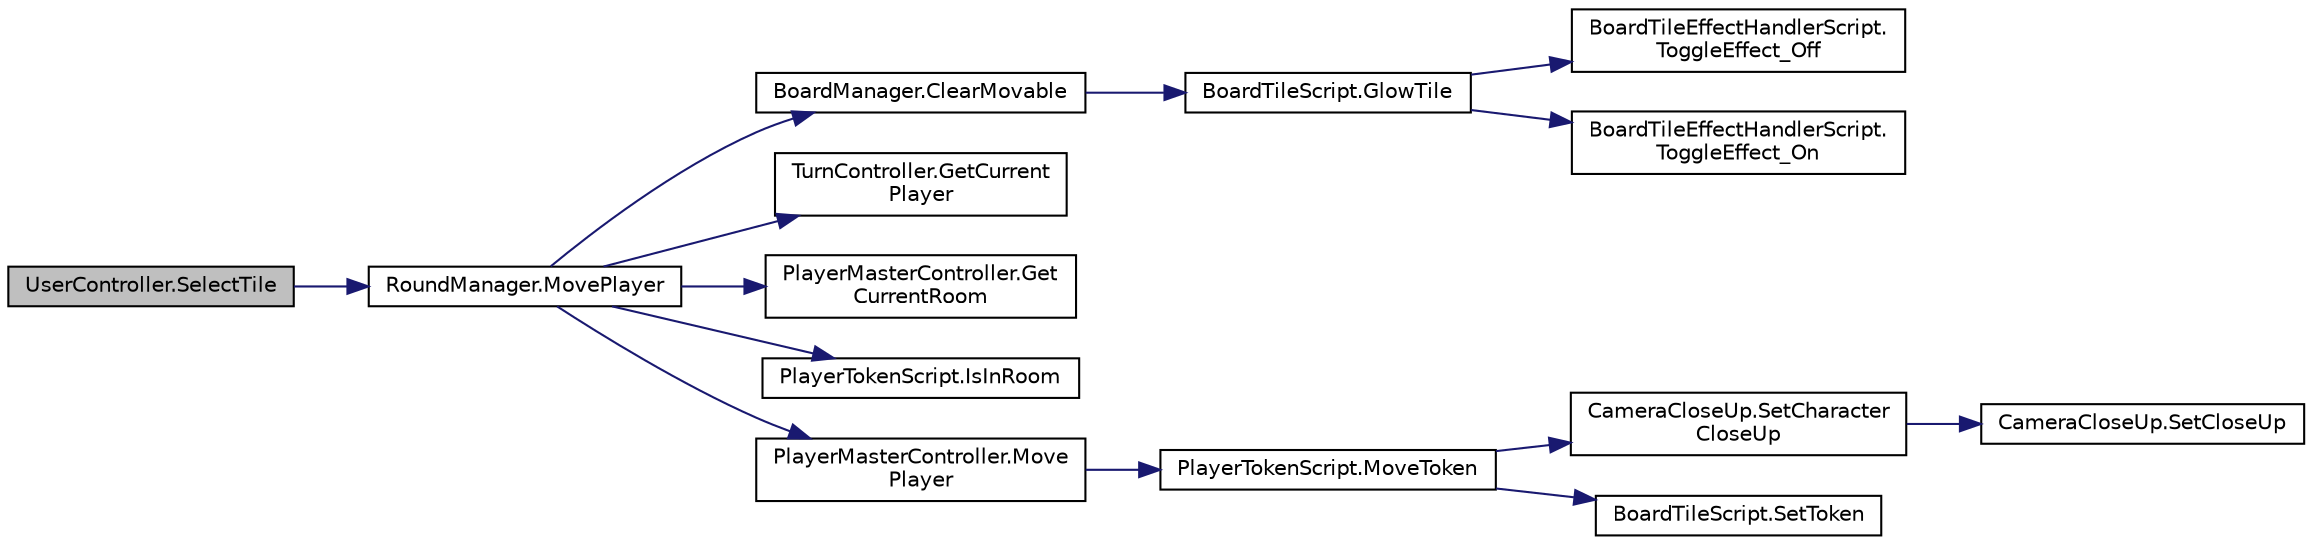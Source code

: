 digraph "UserController.SelectTile"
{
 // LATEX_PDF_SIZE
  edge [fontname="Helvetica",fontsize="10",labelfontname="Helvetica",labelfontsize="10"];
  node [fontname="Helvetica",fontsize="10",shape=record];
  rankdir="LR";
  Node1 [label="UserController.SelectTile",height=0.2,width=0.4,color="black", fillcolor="grey75", style="filled", fontcolor="black",tooltip=" "];
  Node1 -> Node2 [color="midnightblue",fontsize="10",style="solid"];
  Node2 [label="RoundManager.MovePlayer",height=0.2,width=0.4,color="black", fillcolor="white", style="filled",URL="$class_round_manager.html#adfd4f66436e06c12a25c9236b629f369",tooltip="moving the current player to the selected tile"];
  Node2 -> Node3 [color="midnightblue",fontsize="10",style="solid"];
  Node3 [label="BoardManager.ClearMovable",height=0.2,width=0.4,color="black", fillcolor="white", style="filled",URL="$class_board_manager.html#a653d38723d03f890d38a1b68a855c569",tooltip=" "];
  Node3 -> Node4 [color="midnightblue",fontsize="10",style="solid"];
  Node4 [label="BoardTileScript.GlowTile",height=0.2,width=0.4,color="black", fillcolor="white", style="filled",URL="$class_board_tile_script.html#a3ff1d3c491fe4d7e421a624ac0b5be6f",tooltip="setting the glow on the tile"];
  Node4 -> Node5 [color="midnightblue",fontsize="10",style="solid"];
  Node5 [label="BoardTileEffectHandlerScript.\lToggleEffect_Off",height=0.2,width=0.4,color="black", fillcolor="white", style="filled",URL="$class_board_tile_effect_handler_script.html#a93e813816ff40b3602de22f87a694766",tooltip="turn off the effect for when player can move to that tile"];
  Node4 -> Node6 [color="midnightblue",fontsize="10",style="solid"];
  Node6 [label="BoardTileEffectHandlerScript.\lToggleEffect_On",height=0.2,width=0.4,color="black", fillcolor="white", style="filled",URL="$class_board_tile_effect_handler_script.html#a7bf5b2a819cb44463464d5c951bf3143",tooltip="turn on the effect for when player can move to that tile"];
  Node2 -> Node7 [color="midnightblue",fontsize="10",style="solid"];
  Node7 [label="TurnController.GetCurrent\lPlayer",height=0.2,width=0.4,color="black", fillcolor="white", style="filled",URL="$class_turn_controller.html#af16e42b7e61c5a999291327e2e556caa",tooltip=" "];
  Node2 -> Node8 [color="midnightblue",fontsize="10",style="solid"];
  Node8 [label="PlayerMasterController.Get\lCurrentRoom",height=0.2,width=0.4,color="black", fillcolor="white", style="filled",URL="$class_player_master_controller.html#a0447a8a21b5c0f2c94f9d27e0bcd0830",tooltip=" "];
  Node2 -> Node9 [color="midnightblue",fontsize="10",style="solid"];
  Node9 [label="PlayerTokenScript.IsInRoom",height=0.2,width=0.4,color="black", fillcolor="white", style="filled",URL="$class_player_token_script.html#a98d00a98b6bf03a74b59a9127e951cfe",tooltip=" "];
  Node2 -> Node10 [color="midnightblue",fontsize="10",style="solid"];
  Node10 [label="PlayerMasterController.Move\lPlayer",height=0.2,width=0.4,color="black", fillcolor="white", style="filled",URL="$class_player_master_controller.html#a9b23c4d50fabbc44dbba2b0db542efce",tooltip="moving the player to a certain tile"];
  Node10 -> Node11 [color="midnightblue",fontsize="10",style="solid"];
  Node11 [label="PlayerTokenScript.MoveToken",height=0.2,width=0.4,color="black", fillcolor="white", style="filled",URL="$class_player_token_script.html#af62557bd1edf071efadf23c84f0db1ad",tooltip=" "];
  Node11 -> Node12 [color="midnightblue",fontsize="10",style="solid"];
  Node12 [label="CameraCloseUp.SetCharacter\lCloseUp",height=0.2,width=0.4,color="black", fillcolor="white", style="filled",URL="$class_camera_close_up.html#aee634e08987ea079413fd67b737b2c5d",tooltip=" "];
  Node12 -> Node13 [color="midnightblue",fontsize="10",style="solid"];
  Node13 [label="CameraCloseUp.SetCloseUp",height=0.2,width=0.4,color="black", fillcolor="white", style="filled",URL="$class_camera_close_up.html#a1d70afa00d6f67abee342c029af88fcf",tooltip=" "];
  Node11 -> Node14 [color="midnightblue",fontsize="10",style="solid"];
  Node14 [label="BoardTileScript.SetToken",height=0.2,width=0.4,color="black", fillcolor="white", style="filled",URL="$class_board_tile_script.html#a6257d1f00b3732f6d61a4d98b445890c",tooltip="setting the player token that is currently on this tile"];
}
